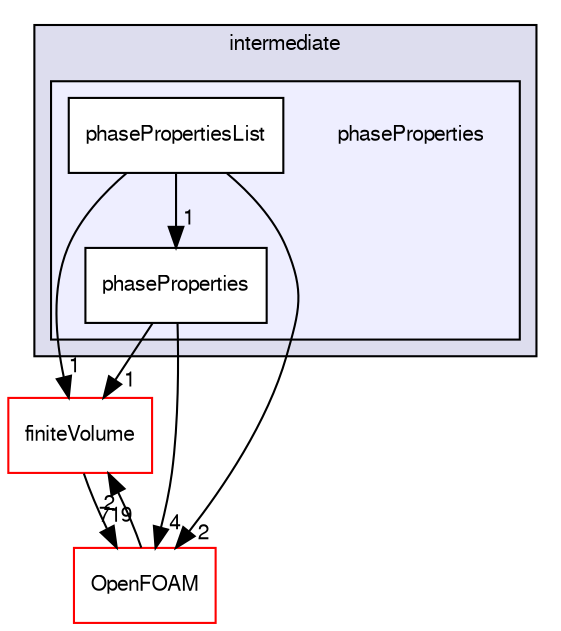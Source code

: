 digraph "src/lagrangian/intermediate/phaseProperties" {
  bgcolor=transparent;
  compound=true
  node [ fontsize="10", fontname="FreeSans"];
  edge [ labelfontsize="10", labelfontname="FreeSans"];
  subgraph clusterdir_d3c32a493136c130c1f0d51f4f35c297 {
    graph [ bgcolor="#ddddee", pencolor="black", label="intermediate" fontname="FreeSans", fontsize="10", URL="dir_d3c32a493136c130c1f0d51f4f35c297.html"]
  subgraph clusterdir_970d888d503ae0b030e8ecd5b80bb0f3 {
    graph [ bgcolor="#eeeeff", pencolor="black", label="" URL="dir_970d888d503ae0b030e8ecd5b80bb0f3.html"];
    dir_970d888d503ae0b030e8ecd5b80bb0f3 [shape=plaintext label="phaseProperties"];
    dir_49d4fb4ce8bf5f443dd6af9d4e7a6b51 [shape=box label="phaseProperties" color="black" fillcolor="white" style="filled" URL="dir_49d4fb4ce8bf5f443dd6af9d4e7a6b51.html"];
    dir_172b8843b07a4e1e2c33d9bed6918914 [shape=box label="phasePropertiesList" color="black" fillcolor="white" style="filled" URL="dir_172b8843b07a4e1e2c33d9bed6918914.html"];
  }
  }
  dir_9bd15774b555cf7259a6fa18f99fe99b [shape=box label="finiteVolume" color="red" URL="dir_9bd15774b555cf7259a6fa18f99fe99b.html"];
  dir_c5473ff19b20e6ec4dfe5c310b3778a8 [shape=box label="OpenFOAM" color="red" URL="dir_c5473ff19b20e6ec4dfe5c310b3778a8.html"];
  dir_9bd15774b555cf7259a6fa18f99fe99b->dir_c5473ff19b20e6ec4dfe5c310b3778a8 [headlabel="719", labeldistance=1.5 headhref="dir_000727_001706.html"];
  dir_49d4fb4ce8bf5f443dd6af9d4e7a6b51->dir_9bd15774b555cf7259a6fa18f99fe99b [headlabel="1", labeldistance=1.5 headhref="dir_001300_000727.html"];
  dir_49d4fb4ce8bf5f443dd6af9d4e7a6b51->dir_c5473ff19b20e6ec4dfe5c310b3778a8 [headlabel="4", labeldistance=1.5 headhref="dir_001300_001706.html"];
  dir_c5473ff19b20e6ec4dfe5c310b3778a8->dir_9bd15774b555cf7259a6fa18f99fe99b [headlabel="2", labeldistance=1.5 headhref="dir_001706_000727.html"];
  dir_172b8843b07a4e1e2c33d9bed6918914->dir_9bd15774b555cf7259a6fa18f99fe99b [headlabel="1", labeldistance=1.5 headhref="dir_001301_000727.html"];
  dir_172b8843b07a4e1e2c33d9bed6918914->dir_49d4fb4ce8bf5f443dd6af9d4e7a6b51 [headlabel="1", labeldistance=1.5 headhref="dir_001301_001300.html"];
  dir_172b8843b07a4e1e2c33d9bed6918914->dir_c5473ff19b20e6ec4dfe5c310b3778a8 [headlabel="2", labeldistance=1.5 headhref="dir_001301_001706.html"];
}
